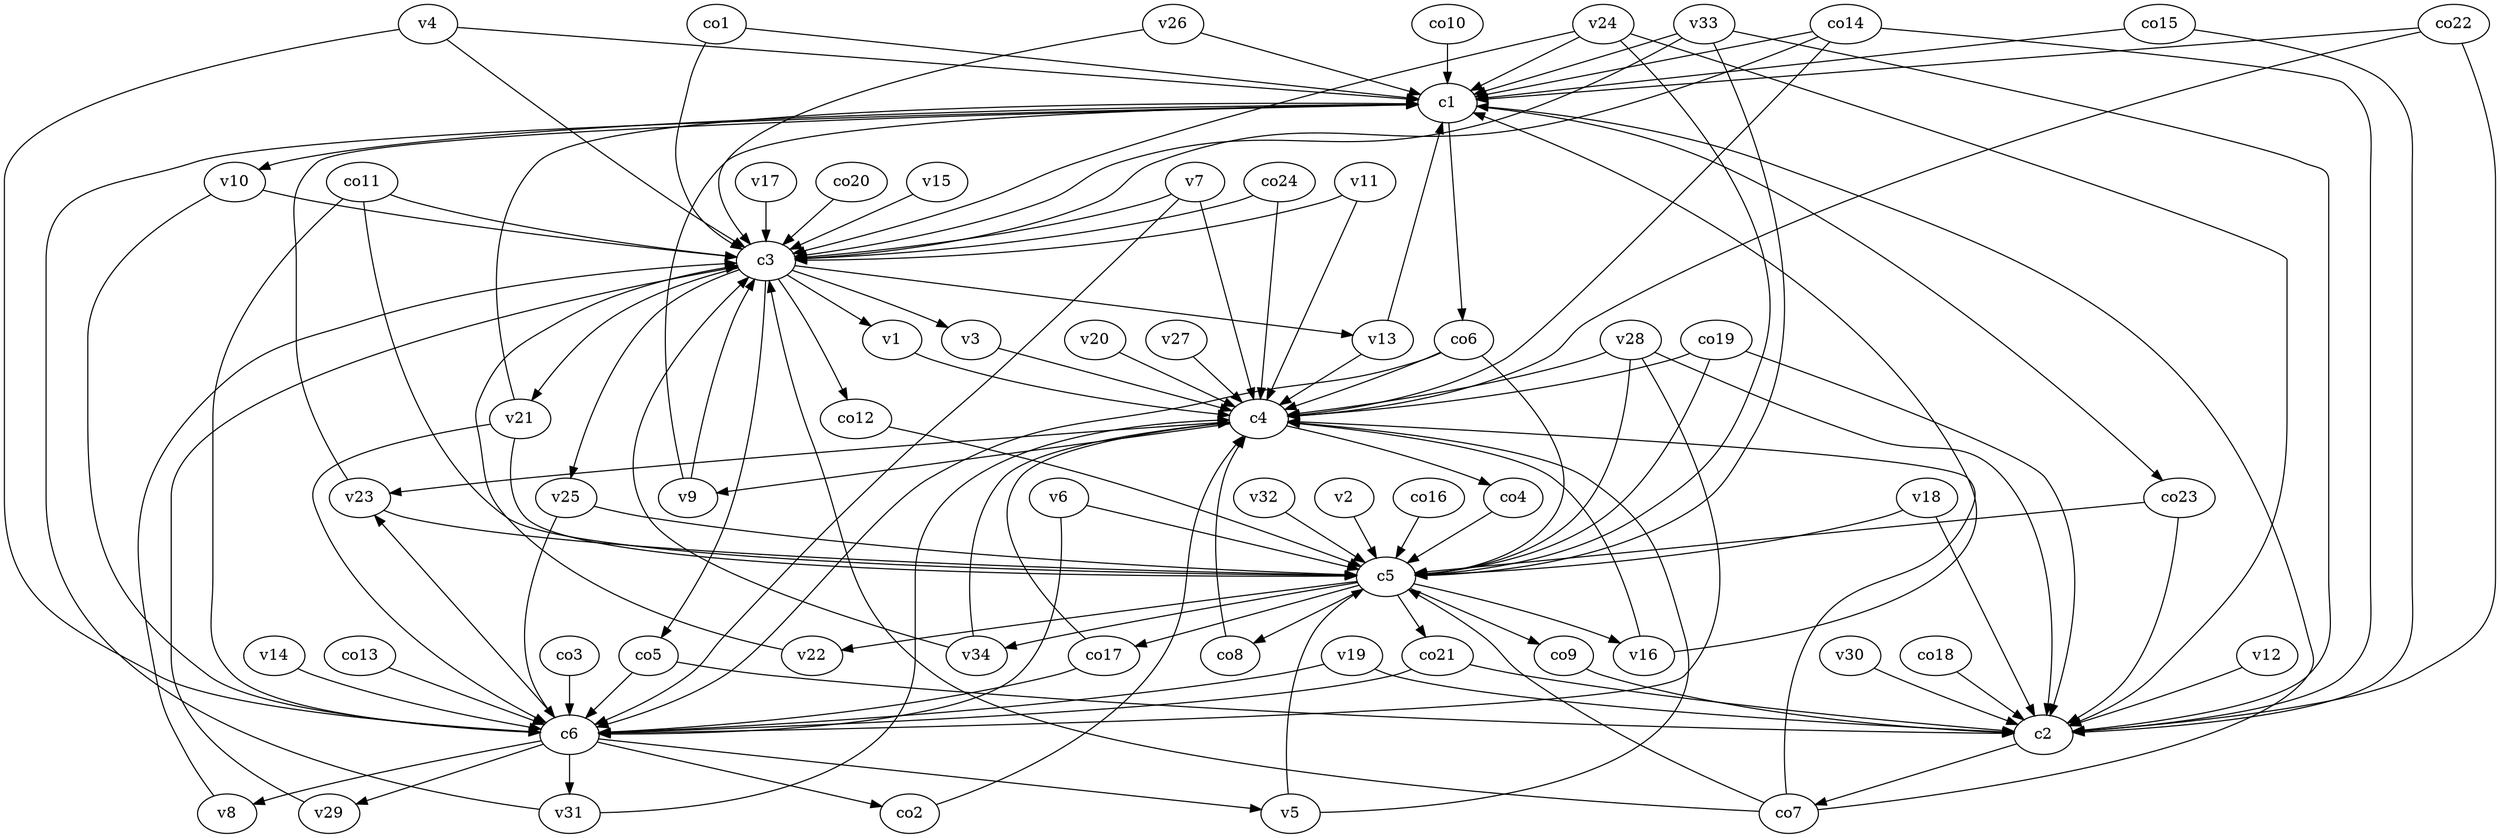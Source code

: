 strict digraph  {
c1;
c2;
c3;
c4;
c5;
c6;
v1;
v2;
v3;
v4;
v5;
v6;
v7;
v8;
v9;
v10;
v11;
v12;
v13;
v14;
v15;
v16;
v17;
v18;
v19;
v20;
v21;
v22;
v23;
v24;
v25;
v26;
v27;
v28;
v29;
v30;
v31;
v32;
v33;
v34;
co1;
co2;
co3;
co4;
co5;
co6;
co7;
co8;
co9;
co10;
co11;
co12;
co13;
co14;
co15;
co16;
co17;
co18;
co19;
co20;
co21;
co22;
co23;
co24;
c1 -> v10  [weight=1];
c1 -> co6  [weight=1];
c1 -> co23  [weight=1];
c2 -> co7  [weight=1];
c3 -> v13  [weight=1];
c3 -> v3  [weight=1];
c3 -> v21  [weight=1];
c3 -> v25  [weight=1];
c3 -> v1  [weight=1];
c3 -> co12  [weight=1];
c3 -> co5  [weight=1];
c4 -> co4  [weight=1];
c4 -> v9  [weight=1];
c4 -> v23  [weight=1];
c5 -> v16  [weight=1];
c5 -> co8  [weight=1];
c5 -> v22  [weight=1];
c5 -> co21  [weight=1];
c5 -> co17  [weight=1];
c5 -> co9  [weight=1];
c5 -> v34  [weight=1];
c6 -> co2  [weight=1];
c6 -> v31  [weight=1];
c6 -> v29  [weight=1];
c6 -> v8  [weight=1];
c6 -> v23  [weight=1];
c6 -> v5  [weight=1];
v1 -> c4  [weight=1];
v2 -> c5  [weight=1];
v3 -> c4  [weight=1];
v4 -> c1  [weight=1];
v4 -> c3  [weight=1];
v4 -> c6  [weight=1];
v5 -> c4  [weight=1];
v5 -> c5  [weight=1];
v6 -> c6  [weight=1];
v6 -> c5  [weight=1];
v7 -> c6  [weight=1];
v7 -> c3  [weight=1];
v7 -> c4  [weight=1];
v8 -> c3  [weight=1];
v9 -> c3  [weight=1];
v9 -> c1  [weight=1];
v10 -> c6  [weight=1];
v10 -> c3  [weight=1];
v11 -> c4  [weight=1];
v11 -> c3  [weight=1];
v12 -> c2  [weight=1];
v13 -> c1  [weight=1];
v13 -> c4  [weight=1];
v14 -> c6  [weight=1];
v15 -> c3  [weight=1];
v16 -> c1  [weight=1];
v16 -> c4  [weight=1];
v17 -> c3  [weight=1];
v18 -> c2  [weight=1];
v18 -> c5  [weight=1];
v19 -> c2  [weight=1];
v19 -> c6  [weight=1];
v20 -> c4  [weight=1];
v21 -> c6  [weight=1];
v21 -> c5  [weight=1];
v21 -> c1  [weight=1];
v22 -> c3  [weight=1];
v23 -> c5  [weight=1];
v23 -> c1  [weight=1];
v24 -> c2  [weight=1];
v24 -> c3  [weight=1];
v24 -> c5  [weight=1];
v24 -> c1  [weight=1];
v25 -> c5  [weight=1];
v25 -> c6  [weight=1];
v26 -> c1  [weight=1];
v26 -> c3  [weight=1];
v27 -> c4  [weight=1];
v28 -> c5  [weight=1];
v28 -> c4  [weight=1];
v28 -> c6  [weight=1];
v28 -> c2  [weight=1];
v29 -> c3  [weight=1];
v30 -> c2  [weight=1];
v31 -> c1  [weight=1];
v31 -> c4  [weight=1];
v32 -> c5  [weight=1];
v33 -> c2  [weight=1];
v33 -> c1  [weight=1];
v33 -> c3  [weight=1];
v33 -> c5  [weight=1];
v34 -> c4  [weight=1];
v34 -> c3  [weight=1];
co1 -> c1  [weight=1];
co1 -> c3  [weight=1];
co2 -> c4  [weight=1];
co3 -> c6  [weight=1];
co4 -> c5  [weight=1];
co5 -> c2  [weight=1];
co5 -> c6  [weight=1];
co6 -> c6  [weight=1];
co6 -> c4  [weight=1];
co6 -> c5  [weight=1];
co7 -> c1  [weight=1];
co7 -> c5  [weight=1];
co7 -> c3  [weight=1];
co7 -> c4  [weight=1];
co8 -> c4  [weight=1];
co9 -> c2  [weight=1];
co10 -> c1  [weight=1];
co11 -> c6  [weight=1];
co11 -> c5  [weight=1];
co11 -> c3  [weight=1];
co12 -> c5  [weight=1];
co13 -> c6  [weight=1];
co14 -> c1  [weight=1];
co14 -> c3  [weight=1];
co14 -> c4  [weight=1];
co14 -> c2  [weight=1];
co15 -> c2  [weight=1];
co15 -> c1  [weight=1];
co16 -> c5  [weight=1];
co17 -> c6  [weight=1];
co17 -> c4  [weight=1];
co18 -> c2  [weight=1];
co19 -> c4  [weight=1];
co19 -> c5  [weight=1];
co19 -> c2  [weight=1];
co20 -> c3  [weight=1];
co21 -> c6  [weight=1];
co21 -> c2  [weight=1];
co22 -> c2  [weight=1];
co22 -> c1  [weight=1];
co22 -> c4  [weight=1];
co23 -> c5  [weight=1];
co23 -> c2  [weight=1];
co24 -> c3  [weight=1];
co24 -> c4  [weight=1];
}
